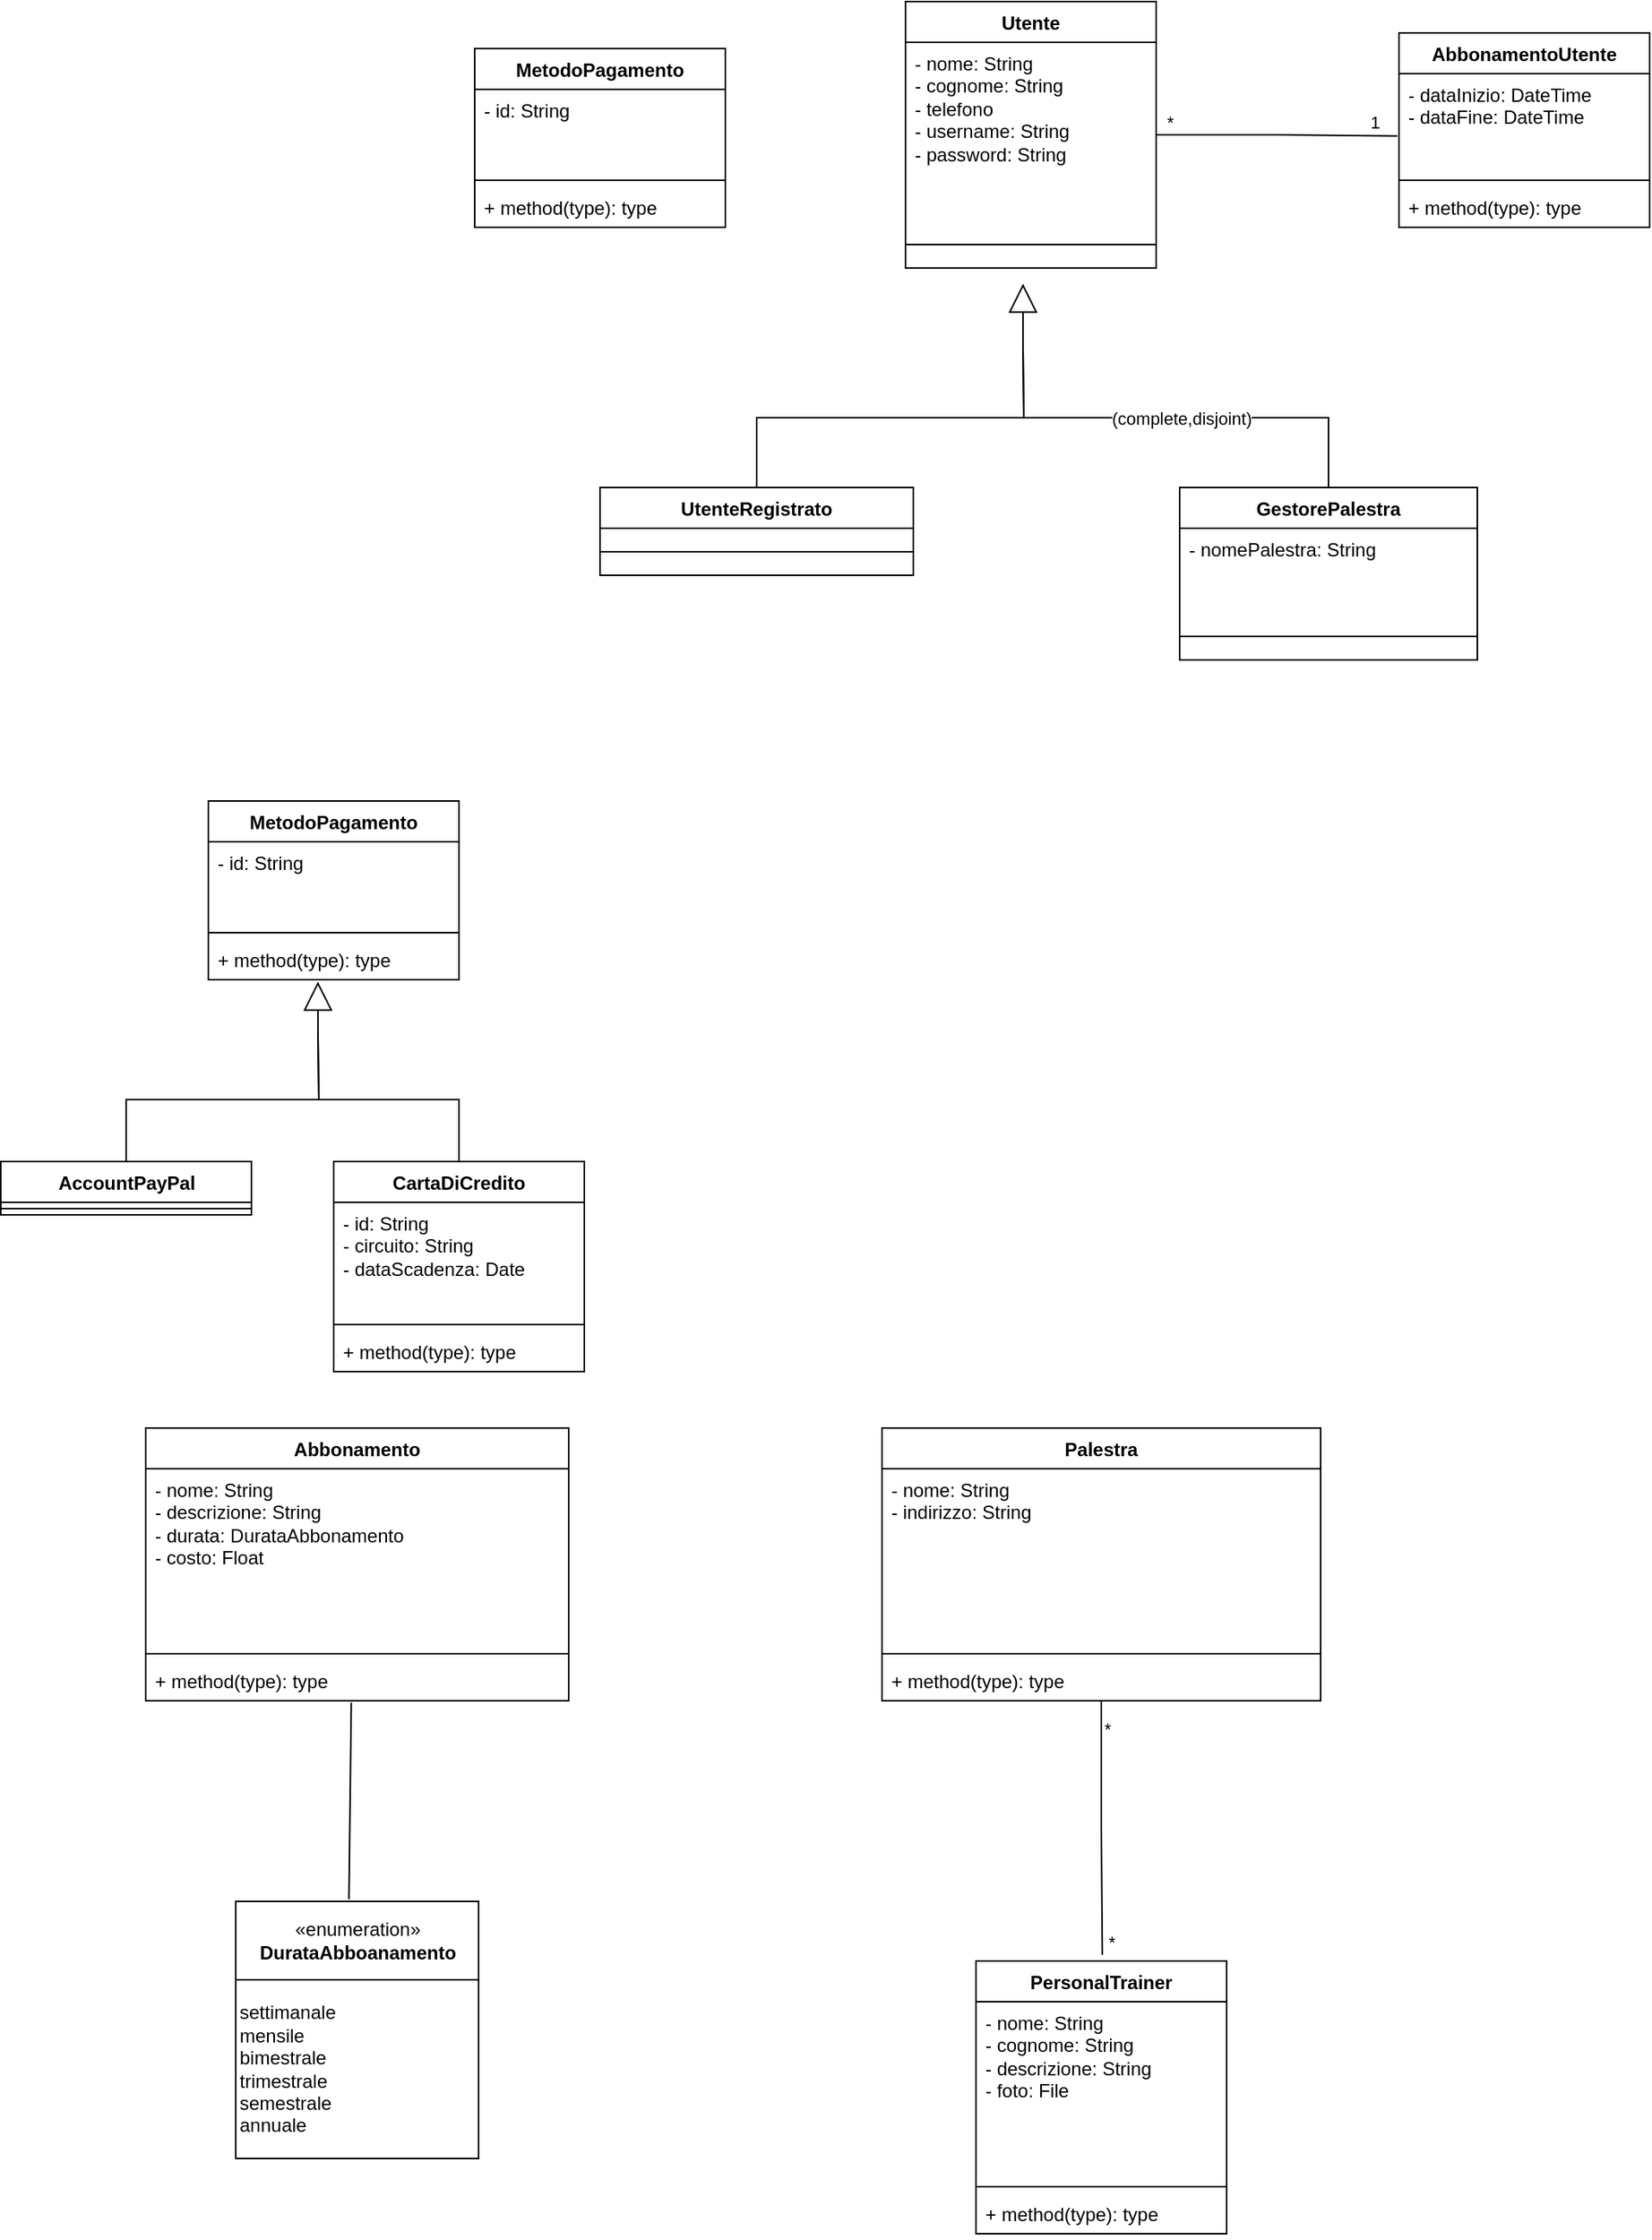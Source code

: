 <mxfile version="24.4.4" type="github">
  <diagram name="Page-1" id="rtqmb1G7pmRIMdZEJblD">
    <mxGraphModel dx="1414" dy="774" grid="1" gridSize="10" guides="1" tooltips="1" connect="1" arrows="1" fold="1" page="1" pageScale="1" pageWidth="1100" pageHeight="1700" math="0" shadow="0">
      <root>
        <mxCell id="0" />
        <mxCell id="1" parent="0" />
        <mxCell id="8kIfGoQ6aiD22AjwGAcP-14" value="Utente" style="swimlane;fontStyle=1;align=center;verticalAlign=top;childLayout=stackLayout;horizontal=1;startSize=26;horizontalStack=0;resizeParent=1;resizeParentMax=0;resizeLast=0;collapsible=1;marginBottom=0;whiteSpace=wrap;html=1;" parent="1" vertex="1">
          <mxGeometry x="595" y="40" width="160" height="170" as="geometry">
            <mxRectangle x="345" y="60" width="80" height="30" as="alternateBounds" />
          </mxGeometry>
        </mxCell>
        <mxCell id="8kIfGoQ6aiD22AjwGAcP-15" value="- nome: String&lt;br&gt;&lt;div&gt;- cognome: String&lt;/div&gt;&lt;div&gt;- telefono&lt;/div&gt;&lt;div&gt;- username: String&lt;/div&gt;&lt;div&gt;- password: String&lt;/div&gt;&lt;div&gt;&lt;br&gt; &lt;/div&gt;" style="text;strokeColor=none;fillColor=none;align=left;verticalAlign=top;spacingLeft=4;spacingRight=4;overflow=hidden;rotatable=0;points=[[0,0.5],[1,0.5]];portConstraint=eastwest;whiteSpace=wrap;html=1;" parent="8kIfGoQ6aiD22AjwGAcP-14" vertex="1">
          <mxGeometry y="26" width="160" height="114" as="geometry" />
        </mxCell>
        <mxCell id="8kIfGoQ6aiD22AjwGAcP-16" value="" style="line;strokeWidth=1;fillColor=none;align=left;verticalAlign=middle;spacingTop=-1;spacingLeft=3;spacingRight=3;rotatable=0;labelPosition=right;points=[];portConstraint=eastwest;strokeColor=inherit;" parent="8kIfGoQ6aiD22AjwGAcP-14" vertex="1">
          <mxGeometry y="140" width="160" height="30" as="geometry" />
        </mxCell>
        <mxCell id="8kIfGoQ6aiD22AjwGAcP-22" value="UtenteRegistrato" style="swimlane;fontStyle=1;align=center;verticalAlign=top;childLayout=stackLayout;horizontal=1;startSize=26;horizontalStack=0;resizeParent=1;resizeParentMax=0;resizeLast=0;collapsible=1;marginBottom=0;whiteSpace=wrap;html=1;" parent="1" vertex="1">
          <mxGeometry x="400" y="350" width="200" height="56" as="geometry">
            <mxRectangle x="345" y="60" width="80" height="30" as="alternateBounds" />
          </mxGeometry>
        </mxCell>
        <mxCell id="8kIfGoQ6aiD22AjwGAcP-24" value="" style="line;strokeWidth=1;fillColor=none;align=left;verticalAlign=middle;spacingTop=-1;spacingLeft=3;spacingRight=3;rotatable=0;labelPosition=right;points=[];portConstraint=eastwest;strokeColor=inherit;" parent="8kIfGoQ6aiD22AjwGAcP-22" vertex="1">
          <mxGeometry y="26" width="200" height="30" as="geometry" />
        </mxCell>
        <mxCell id="8kIfGoQ6aiD22AjwGAcP-25" value="GestorePalestra" style="swimlane;fontStyle=1;align=center;verticalAlign=top;childLayout=stackLayout;horizontal=1;startSize=26;horizontalStack=0;resizeParent=1;resizeParentMax=0;resizeLast=0;collapsible=1;marginBottom=0;whiteSpace=wrap;html=1;" parent="1" vertex="1">
          <mxGeometry x="770" y="350" width="190" height="110" as="geometry">
            <mxRectangle x="345" y="60" width="80" height="30" as="alternateBounds" />
          </mxGeometry>
        </mxCell>
        <mxCell id="8kIfGoQ6aiD22AjwGAcP-26" value="- nomePalestra: String&lt;br&gt;&lt;div&gt;&lt;br&gt; &lt;/div&gt;" style="text;strokeColor=none;fillColor=none;align=left;verticalAlign=top;spacingLeft=4;spacingRight=4;overflow=hidden;rotatable=0;points=[[0,0.5],[1,0.5]];portConstraint=eastwest;whiteSpace=wrap;html=1;" parent="8kIfGoQ6aiD22AjwGAcP-25" vertex="1">
          <mxGeometry y="26" width="190" height="54" as="geometry" />
        </mxCell>
        <mxCell id="8kIfGoQ6aiD22AjwGAcP-27" value="" style="line;strokeWidth=1;fillColor=none;align=left;verticalAlign=middle;spacingTop=-1;spacingLeft=3;spacingRight=3;rotatable=0;labelPosition=right;points=[];portConstraint=eastwest;strokeColor=inherit;" parent="8kIfGoQ6aiD22AjwGAcP-25" vertex="1">
          <mxGeometry y="80" width="190" height="30" as="geometry" />
        </mxCell>
        <mxCell id="8kIfGoQ6aiD22AjwGAcP-30" value="" style="endArrow=none;html=1;rounded=0;edgeStyle=orthogonalEdgeStyle;exitX=0.5;exitY=0;exitDx=0;exitDy=0;" parent="1" source="8kIfGoQ6aiD22AjwGAcP-22" edge="1">
          <mxGeometry width="50" height="50" relative="1" as="geometry">
            <mxPoint x="500" y="311" as="sourcePoint" />
            <mxPoint x="670" y="260" as="targetPoint" />
          </mxGeometry>
        </mxCell>
        <mxCell id="8kIfGoQ6aiD22AjwGAcP-31" value="" style="endArrow=none;html=1;rounded=0;edgeStyle=orthogonalEdgeStyle;exitX=0.5;exitY=0;exitDx=0;exitDy=0;" parent="1" source="8kIfGoQ6aiD22AjwGAcP-25" edge="1">
          <mxGeometry width="50" height="50" relative="1" as="geometry">
            <mxPoint x="870" y="310" as="sourcePoint" />
            <mxPoint x="670" y="260" as="targetPoint" />
          </mxGeometry>
        </mxCell>
        <mxCell id="8kIfGoQ6aiD22AjwGAcP-33" value="(complete,disjoint)" style="edgeLabel;html=1;align=center;verticalAlign=middle;resizable=0;points=[];" parent="8kIfGoQ6aiD22AjwGAcP-31" vertex="1" connectable="0">
          <mxGeometry x="-0.028" relative="1" as="geometry">
            <mxPoint as="offset" />
          </mxGeometry>
        </mxCell>
        <mxCell id="8kIfGoQ6aiD22AjwGAcP-32" value="" style="endArrow=block;endSize=16;endFill=0;html=1;rounded=0;" parent="1" edge="1">
          <mxGeometry width="160" relative="1" as="geometry">
            <mxPoint x="670" y="260" as="sourcePoint" />
            <mxPoint x="670" y="220" as="targetPoint" />
          </mxGeometry>
        </mxCell>
        <mxCell id="8kIfGoQ6aiD22AjwGAcP-34" value="AbbonamentoUtente" style="swimlane;fontStyle=1;align=center;verticalAlign=top;childLayout=stackLayout;horizontal=1;startSize=26;horizontalStack=0;resizeParent=1;resizeParentMax=0;resizeLast=0;collapsible=1;marginBottom=0;whiteSpace=wrap;html=1;" parent="1" vertex="1">
          <mxGeometry x="910" y="60" width="160" height="124" as="geometry" />
        </mxCell>
        <mxCell id="8kIfGoQ6aiD22AjwGAcP-35" value="&lt;div&gt;- dataInizio: DateTime&lt;/div&gt;&lt;div&gt;- dataFine: DateTime&lt;/div&gt;" style="text;strokeColor=none;fillColor=none;align=left;verticalAlign=top;spacingLeft=4;spacingRight=4;overflow=hidden;rotatable=0;points=[[0,0.5],[1,0.5]];portConstraint=eastwest;whiteSpace=wrap;html=1;" parent="8kIfGoQ6aiD22AjwGAcP-34" vertex="1">
          <mxGeometry y="26" width="160" height="64" as="geometry" />
        </mxCell>
        <mxCell id="8kIfGoQ6aiD22AjwGAcP-36" value="" style="line;strokeWidth=1;fillColor=none;align=left;verticalAlign=middle;spacingTop=-1;spacingLeft=3;spacingRight=3;rotatable=0;labelPosition=right;points=[];portConstraint=eastwest;strokeColor=inherit;" parent="8kIfGoQ6aiD22AjwGAcP-34" vertex="1">
          <mxGeometry y="90" width="160" height="8" as="geometry" />
        </mxCell>
        <mxCell id="8kIfGoQ6aiD22AjwGAcP-37" value="+ method(type): type" style="text;strokeColor=none;fillColor=none;align=left;verticalAlign=top;spacingLeft=4;spacingRight=4;overflow=hidden;rotatable=0;points=[[0,0.5],[1,0.5]];portConstraint=eastwest;whiteSpace=wrap;html=1;" parent="8kIfGoQ6aiD22AjwGAcP-34" vertex="1">
          <mxGeometry y="98" width="160" height="26" as="geometry" />
        </mxCell>
        <mxCell id="8kIfGoQ6aiD22AjwGAcP-38" value="Abbonamento" style="swimlane;fontStyle=1;align=center;verticalAlign=top;childLayout=stackLayout;horizontal=1;startSize=26;horizontalStack=0;resizeParent=1;resizeParentMax=0;resizeLast=0;collapsible=1;marginBottom=0;whiteSpace=wrap;html=1;" parent="1" vertex="1">
          <mxGeometry x="110" y="950" width="270" height="174" as="geometry" />
        </mxCell>
        <mxCell id="8kIfGoQ6aiD22AjwGAcP-39" value="&lt;div&gt;- nome: String&lt;/div&gt;&lt;div&gt;- descrizione: String&lt;/div&gt;&lt;div&gt;- durata: DurataAbbonamento&lt;br&gt;&lt;/div&gt;&lt;div&gt;- costo: Float&lt;br&gt;&lt;/div&gt;" style="text;strokeColor=none;fillColor=none;align=left;verticalAlign=top;spacingLeft=4;spacingRight=4;overflow=hidden;rotatable=0;points=[[0,0.5],[1,0.5]];portConstraint=eastwest;whiteSpace=wrap;html=1;" parent="8kIfGoQ6aiD22AjwGAcP-38" vertex="1">
          <mxGeometry y="26" width="270" height="114" as="geometry" />
        </mxCell>
        <mxCell id="8kIfGoQ6aiD22AjwGAcP-40" value="" style="line;strokeWidth=1;fillColor=none;align=left;verticalAlign=middle;spacingTop=-1;spacingLeft=3;spacingRight=3;rotatable=0;labelPosition=right;points=[];portConstraint=eastwest;strokeColor=inherit;" parent="8kIfGoQ6aiD22AjwGAcP-38" vertex="1">
          <mxGeometry y="140" width="270" height="8" as="geometry" />
        </mxCell>
        <mxCell id="8kIfGoQ6aiD22AjwGAcP-41" value="+ method(type): type" style="text;strokeColor=none;fillColor=none;align=left;verticalAlign=top;spacingLeft=4;spacingRight=4;overflow=hidden;rotatable=0;points=[[0,0.5],[1,0.5]];portConstraint=eastwest;whiteSpace=wrap;html=1;" parent="8kIfGoQ6aiD22AjwGAcP-38" vertex="1">
          <mxGeometry y="148" width="270" height="26" as="geometry" />
        </mxCell>
        <mxCell id="8kIfGoQ6aiD22AjwGAcP-43" value="«enumeration»&lt;br&gt;&lt;b&gt;DurataAbboanamento&lt;/b&gt;" style="html=1;whiteSpace=wrap;" parent="1" vertex="1">
          <mxGeometry x="167.5" y="1252" width="155" height="50" as="geometry" />
        </mxCell>
        <mxCell id="8kIfGoQ6aiD22AjwGAcP-44" value="&lt;div align=&quot;left&quot;&gt;settimanale&lt;/div&gt;&lt;div align=&quot;left&quot;&gt;mensile&lt;/div&gt;&lt;div align=&quot;left&quot;&gt;bimestrale&lt;/div&gt;&lt;div align=&quot;left&quot;&gt;trimestrale&lt;/div&gt;&lt;div align=&quot;left&quot;&gt;semestrale&lt;br&gt;&lt;/div&gt;&lt;div align=&quot;left&quot;&gt;annuale&lt;br&gt;&lt;/div&gt;" style="html=1;whiteSpace=wrap;align=left;" parent="1" vertex="1">
          <mxGeometry x="167.5" y="1302" width="155" height="114" as="geometry" />
        </mxCell>
        <mxCell id="8kIfGoQ6aiD22AjwGAcP-46" value="" style="endArrow=none;html=1;rounded=0;exitX=0.466;exitY=-0.027;exitDx=0;exitDy=0;exitPerimeter=0;entryX=0.486;entryY=1.044;entryDx=0;entryDy=0;entryPerimeter=0;" parent="1" source="8kIfGoQ6aiD22AjwGAcP-43" target="8kIfGoQ6aiD22AjwGAcP-41" edge="1">
          <mxGeometry width="50" height="50" relative="1" as="geometry">
            <mxPoint x="250" y="1212" as="sourcePoint" />
            <mxPoint x="300" y="1162" as="targetPoint" />
          </mxGeometry>
        </mxCell>
        <mxCell id="8kIfGoQ6aiD22AjwGAcP-50" value="" style="endArrow=none;html=1;edgeStyle=orthogonalEdgeStyle;rounded=0;exitX=1;exitY=0.5;exitDx=0;exitDy=0;entryX=-0.006;entryY=0.622;entryDx=0;entryDy=0;entryPerimeter=0;" parent="1" source="8kIfGoQ6aiD22AjwGAcP-14" target="8kIfGoQ6aiD22AjwGAcP-35" edge="1">
          <mxGeometry relative="1" as="geometry">
            <mxPoint x="780" y="220" as="sourcePoint" />
            <mxPoint x="900" y="125" as="targetPoint" />
          </mxGeometry>
        </mxCell>
        <mxCell id="8kIfGoQ6aiD22AjwGAcP-51" value="*" style="edgeLabel;resizable=0;html=1;align=left;verticalAlign=bottom;" parent="8kIfGoQ6aiD22AjwGAcP-50" connectable="0" vertex="1">
          <mxGeometry x="-1" relative="1" as="geometry">
            <mxPoint x="5" as="offset" />
          </mxGeometry>
        </mxCell>
        <mxCell id="8kIfGoQ6aiD22AjwGAcP-52" value="1" style="edgeLabel;resizable=0;html=1;align=right;verticalAlign=bottom;" parent="8kIfGoQ6aiD22AjwGAcP-50" connectable="0" vertex="1">
          <mxGeometry x="1" relative="1" as="geometry">
            <mxPoint x="-11" as="offset" />
          </mxGeometry>
        </mxCell>
        <mxCell id="8kIfGoQ6aiD22AjwGAcP-53" value="Palestra" style="swimlane;fontStyle=1;align=center;verticalAlign=top;childLayout=stackLayout;horizontal=1;startSize=26;horizontalStack=0;resizeParent=1;resizeParentMax=0;resizeLast=0;collapsible=1;marginBottom=0;whiteSpace=wrap;html=1;" parent="1" vertex="1">
          <mxGeometry x="580" y="950" width="280" height="174" as="geometry" />
        </mxCell>
        <mxCell id="8kIfGoQ6aiD22AjwGAcP-54" value="&lt;div&gt;- nome: String&lt;/div&gt;&lt;div&gt;- indirizzo: String&lt;/div&gt;" style="text;strokeColor=none;fillColor=none;align=left;verticalAlign=top;spacingLeft=4;spacingRight=4;overflow=hidden;rotatable=0;points=[[0,0.5],[1,0.5]];portConstraint=eastwest;whiteSpace=wrap;html=1;" parent="8kIfGoQ6aiD22AjwGAcP-53" vertex="1">
          <mxGeometry y="26" width="280" height="114" as="geometry" />
        </mxCell>
        <mxCell id="8kIfGoQ6aiD22AjwGAcP-55" value="" style="line;strokeWidth=1;fillColor=none;align=left;verticalAlign=middle;spacingTop=-1;spacingLeft=3;spacingRight=3;rotatable=0;labelPosition=right;points=[];portConstraint=eastwest;strokeColor=inherit;" parent="8kIfGoQ6aiD22AjwGAcP-53" vertex="1">
          <mxGeometry y="140" width="280" height="8" as="geometry" />
        </mxCell>
        <mxCell id="8kIfGoQ6aiD22AjwGAcP-56" value="+ method(type): type" style="text;strokeColor=none;fillColor=none;align=left;verticalAlign=top;spacingLeft=4;spacingRight=4;overflow=hidden;rotatable=0;points=[[0,0.5],[1,0.5]];portConstraint=eastwest;whiteSpace=wrap;html=1;" parent="8kIfGoQ6aiD22AjwGAcP-53" vertex="1">
          <mxGeometry y="148" width="280" height="26" as="geometry" />
        </mxCell>
        <mxCell id="8kIfGoQ6aiD22AjwGAcP-57" value="PersonalTrainer" style="swimlane;fontStyle=1;align=center;verticalAlign=top;childLayout=stackLayout;horizontal=1;startSize=26;horizontalStack=0;resizeParent=1;resizeParentMax=0;resizeLast=0;collapsible=1;marginBottom=0;whiteSpace=wrap;html=1;" parent="1" vertex="1">
          <mxGeometry x="640" y="1290" width="160" height="174" as="geometry" />
        </mxCell>
        <mxCell id="8kIfGoQ6aiD22AjwGAcP-58" value="&lt;div&gt;- nome: String&lt;/div&gt;&lt;div&gt;- cognome: String&lt;/div&gt;&lt;div&gt;- descrizione: String&lt;/div&gt;&lt;div&gt;- foto: File&lt;br&gt;&lt;/div&gt;" style="text;strokeColor=none;fillColor=none;align=left;verticalAlign=top;spacingLeft=4;spacingRight=4;overflow=hidden;rotatable=0;points=[[0,0.5],[1,0.5]];portConstraint=eastwest;whiteSpace=wrap;html=1;" parent="8kIfGoQ6aiD22AjwGAcP-57" vertex="1">
          <mxGeometry y="26" width="160" height="114" as="geometry" />
        </mxCell>
        <mxCell id="8kIfGoQ6aiD22AjwGAcP-59" value="" style="line;strokeWidth=1;fillColor=none;align=left;verticalAlign=middle;spacingTop=-1;spacingLeft=3;spacingRight=3;rotatable=0;labelPosition=right;points=[];portConstraint=eastwest;strokeColor=inherit;" parent="8kIfGoQ6aiD22AjwGAcP-57" vertex="1">
          <mxGeometry y="140" width="160" height="8" as="geometry" />
        </mxCell>
        <mxCell id="8kIfGoQ6aiD22AjwGAcP-60" value="+ method(type): type" style="text;strokeColor=none;fillColor=none;align=left;verticalAlign=top;spacingLeft=4;spacingRight=4;overflow=hidden;rotatable=0;points=[[0,0.5],[1,0.5]];portConstraint=eastwest;whiteSpace=wrap;html=1;" parent="8kIfGoQ6aiD22AjwGAcP-57" vertex="1">
          <mxGeometry y="148" width="160" height="26" as="geometry" />
        </mxCell>
        <mxCell id="8kIfGoQ6aiD22AjwGAcP-64" value="" style="endArrow=none;html=1;edgeStyle=orthogonalEdgeStyle;rounded=0;exitX=0.5;exitY=1;exitDx=0;exitDy=0;entryX=0.504;entryY=-0.022;entryDx=0;entryDy=0;entryPerimeter=0;" parent="1" source="8kIfGoQ6aiD22AjwGAcP-53" target="8kIfGoQ6aiD22AjwGAcP-57" edge="1">
          <mxGeometry relative="1" as="geometry">
            <mxPoint x="710" y="1180" as="sourcePoint" />
            <mxPoint x="870" y="1180" as="targetPoint" />
          </mxGeometry>
        </mxCell>
        <mxCell id="8kIfGoQ6aiD22AjwGAcP-65" value="*" style="edgeLabel;resizable=0;html=1;align=left;verticalAlign=bottom;" parent="8kIfGoQ6aiD22AjwGAcP-64" connectable="0" vertex="1">
          <mxGeometry x="-1" relative="1" as="geometry">
            <mxPoint y="26" as="offset" />
          </mxGeometry>
        </mxCell>
        <mxCell id="8kIfGoQ6aiD22AjwGAcP-66" value="*" style="edgeLabel;resizable=0;html=1;align=right;verticalAlign=bottom;" parent="8kIfGoQ6aiD22AjwGAcP-64" connectable="0" vertex="1">
          <mxGeometry x="1" relative="1" as="geometry">
            <mxPoint x="9" as="offset" />
          </mxGeometry>
        </mxCell>
        <mxCell id="8kIfGoQ6aiD22AjwGAcP-68" value="MetodoPagamento" style="swimlane;fontStyle=1;align=center;verticalAlign=top;childLayout=stackLayout;horizontal=1;startSize=26;horizontalStack=0;resizeParent=1;resizeParentMax=0;resizeLast=0;collapsible=1;marginBottom=0;whiteSpace=wrap;html=1;" parent="1" vertex="1">
          <mxGeometry x="150" y="550" width="160" height="114" as="geometry" />
        </mxCell>
        <mxCell id="8kIfGoQ6aiD22AjwGAcP-69" value="&lt;div&gt;- id: String&lt;/div&gt;&lt;div&gt;&lt;br&gt;&lt;/div&gt;" style="text;strokeColor=none;fillColor=none;align=left;verticalAlign=top;spacingLeft=4;spacingRight=4;overflow=hidden;rotatable=0;points=[[0,0.5],[1,0.5]];portConstraint=eastwest;whiteSpace=wrap;html=1;" parent="8kIfGoQ6aiD22AjwGAcP-68" vertex="1">
          <mxGeometry y="26" width="160" height="54" as="geometry" />
        </mxCell>
        <mxCell id="8kIfGoQ6aiD22AjwGAcP-70" value="" style="line;strokeWidth=1;fillColor=none;align=left;verticalAlign=middle;spacingTop=-1;spacingLeft=3;spacingRight=3;rotatable=0;labelPosition=right;points=[];portConstraint=eastwest;strokeColor=inherit;" parent="8kIfGoQ6aiD22AjwGAcP-68" vertex="1">
          <mxGeometry y="80" width="160" height="8" as="geometry" />
        </mxCell>
        <mxCell id="8kIfGoQ6aiD22AjwGAcP-71" value="+ method(type): type" style="text;strokeColor=none;fillColor=none;align=left;verticalAlign=top;spacingLeft=4;spacingRight=4;overflow=hidden;rotatable=0;points=[[0,0.5],[1,0.5]];portConstraint=eastwest;whiteSpace=wrap;html=1;" parent="8kIfGoQ6aiD22AjwGAcP-68" vertex="1">
          <mxGeometry y="88" width="160" height="26" as="geometry" />
        </mxCell>
        <mxCell id="8kIfGoQ6aiD22AjwGAcP-72" value="AccountPayPal" style="swimlane;fontStyle=1;align=center;verticalAlign=top;childLayout=stackLayout;horizontal=1;startSize=26;horizontalStack=0;resizeParent=1;resizeParentMax=0;resizeLast=0;collapsible=1;marginBottom=0;whiteSpace=wrap;html=1;" parent="1" vertex="1">
          <mxGeometry x="17.5" y="780" width="160" height="34" as="geometry" />
        </mxCell>
        <mxCell id="8kIfGoQ6aiD22AjwGAcP-74" value="" style="line;strokeWidth=1;fillColor=none;align=left;verticalAlign=middle;spacingTop=-1;spacingLeft=3;spacingRight=3;rotatable=0;labelPosition=right;points=[];portConstraint=eastwest;strokeColor=inherit;" parent="8kIfGoQ6aiD22AjwGAcP-72" vertex="1">
          <mxGeometry y="26" width="160" height="8" as="geometry" />
        </mxCell>
        <mxCell id="8kIfGoQ6aiD22AjwGAcP-76" value="CartaDiCredito" style="swimlane;fontStyle=1;align=center;verticalAlign=top;childLayout=stackLayout;horizontal=1;startSize=26;horizontalStack=0;resizeParent=1;resizeParentMax=0;resizeLast=0;collapsible=1;marginBottom=0;whiteSpace=wrap;html=1;" parent="1" vertex="1">
          <mxGeometry x="230" y="780" width="160" height="134" as="geometry" />
        </mxCell>
        <mxCell id="8kIfGoQ6aiD22AjwGAcP-77" value="&lt;div&gt;- id: String&lt;/div&gt;&lt;div&gt;- circuito: String&lt;/div&gt;&lt;div&gt;- dataScadenza: Date&lt;br&gt;&lt;/div&gt;&lt;div&gt;&lt;br&gt;&lt;/div&gt;" style="text;strokeColor=none;fillColor=none;align=left;verticalAlign=top;spacingLeft=4;spacingRight=4;overflow=hidden;rotatable=0;points=[[0,0.5],[1,0.5]];portConstraint=eastwest;whiteSpace=wrap;html=1;" parent="8kIfGoQ6aiD22AjwGAcP-76" vertex="1">
          <mxGeometry y="26" width="160" height="74" as="geometry" />
        </mxCell>
        <mxCell id="8kIfGoQ6aiD22AjwGAcP-78" value="" style="line;strokeWidth=1;fillColor=none;align=left;verticalAlign=middle;spacingTop=-1;spacingLeft=3;spacingRight=3;rotatable=0;labelPosition=right;points=[];portConstraint=eastwest;strokeColor=inherit;" parent="8kIfGoQ6aiD22AjwGAcP-76" vertex="1">
          <mxGeometry y="100" width="160" height="8" as="geometry" />
        </mxCell>
        <mxCell id="8kIfGoQ6aiD22AjwGAcP-79" value="+ method(type): type" style="text;strokeColor=none;fillColor=none;align=left;verticalAlign=top;spacingLeft=4;spacingRight=4;overflow=hidden;rotatable=0;points=[[0,0.5],[1,0.5]];portConstraint=eastwest;whiteSpace=wrap;html=1;" parent="8kIfGoQ6aiD22AjwGAcP-76" vertex="1">
          <mxGeometry y="108" width="160" height="26" as="geometry" />
        </mxCell>
        <mxCell id="8kIfGoQ6aiD22AjwGAcP-82" value="" style="endArrow=none;html=1;rounded=0;edgeStyle=orthogonalEdgeStyle;exitX=0.5;exitY=0;exitDx=0;exitDy=0;" parent="1" source="8kIfGoQ6aiD22AjwGAcP-72" edge="1">
          <mxGeometry width="50" height="50" relative="1" as="geometry">
            <mxPoint x="170" y="740" as="sourcePoint" />
            <mxPoint x="220" y="700" as="targetPoint" />
          </mxGeometry>
        </mxCell>
        <mxCell id="8kIfGoQ6aiD22AjwGAcP-83" value="" style="endArrow=none;html=1;rounded=0;edgeStyle=orthogonalEdgeStyle;exitX=0.5;exitY=0;exitDx=0;exitDy=0;" parent="1" source="8kIfGoQ6aiD22AjwGAcP-76" edge="1">
          <mxGeometry width="50" height="50" relative="1" as="geometry">
            <mxPoint x="400" y="710" as="sourcePoint" />
            <mxPoint x="220" y="700" as="targetPoint" />
          </mxGeometry>
        </mxCell>
        <mxCell id="8kIfGoQ6aiD22AjwGAcP-84" value="" style="endArrow=block;endSize=16;endFill=0;html=1;rounded=0;entryX=0.437;entryY=1.047;entryDx=0;entryDy=0;entryPerimeter=0;" parent="1" target="8kIfGoQ6aiD22AjwGAcP-71" edge="1">
          <mxGeometry width="160" relative="1" as="geometry">
            <mxPoint x="220" y="700" as="sourcePoint" />
            <mxPoint x="380" y="700" as="targetPoint" />
          </mxGeometry>
        </mxCell>
        <mxCell id="oD0NaWUGl5O-4QIXvxNT-1" value="MetodoPagamento" style="swimlane;fontStyle=1;align=center;verticalAlign=top;childLayout=stackLayout;horizontal=1;startSize=26;horizontalStack=0;resizeParent=1;resizeParentMax=0;resizeLast=0;collapsible=1;marginBottom=0;whiteSpace=wrap;html=1;" vertex="1" parent="1">
          <mxGeometry x="320" y="70" width="160" height="114" as="geometry" />
        </mxCell>
        <mxCell id="oD0NaWUGl5O-4QIXvxNT-2" value="&lt;div&gt;- id: String&lt;/div&gt;&lt;div&gt;&lt;br&gt;&lt;/div&gt;" style="text;strokeColor=none;fillColor=none;align=left;verticalAlign=top;spacingLeft=4;spacingRight=4;overflow=hidden;rotatable=0;points=[[0,0.5],[1,0.5]];portConstraint=eastwest;whiteSpace=wrap;html=1;" vertex="1" parent="oD0NaWUGl5O-4QIXvxNT-1">
          <mxGeometry y="26" width="160" height="54" as="geometry" />
        </mxCell>
        <mxCell id="oD0NaWUGl5O-4QIXvxNT-3" value="" style="line;strokeWidth=1;fillColor=none;align=left;verticalAlign=middle;spacingTop=-1;spacingLeft=3;spacingRight=3;rotatable=0;labelPosition=right;points=[];portConstraint=eastwest;strokeColor=inherit;" vertex="1" parent="oD0NaWUGl5O-4QIXvxNT-1">
          <mxGeometry y="80" width="160" height="8" as="geometry" />
        </mxCell>
        <mxCell id="oD0NaWUGl5O-4QIXvxNT-4" value="+ method(type): type" style="text;strokeColor=none;fillColor=none;align=left;verticalAlign=top;spacingLeft=4;spacingRight=4;overflow=hidden;rotatable=0;points=[[0,0.5],[1,0.5]];portConstraint=eastwest;whiteSpace=wrap;html=1;" vertex="1" parent="oD0NaWUGl5O-4QIXvxNT-1">
          <mxGeometry y="88" width="160" height="26" as="geometry" />
        </mxCell>
      </root>
    </mxGraphModel>
  </diagram>
</mxfile>
